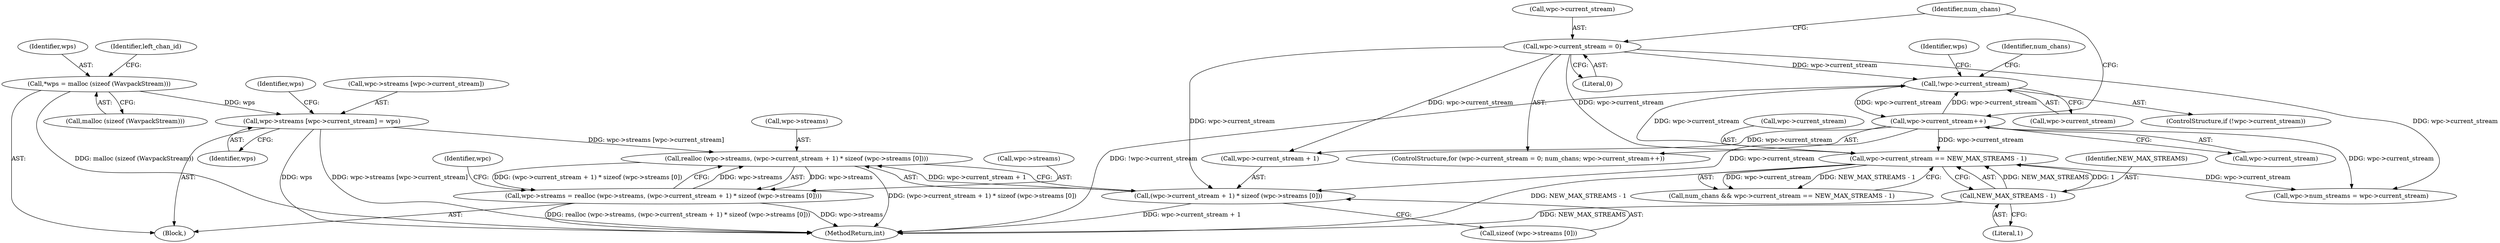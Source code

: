 digraph "0_WavPack_070ef6f138956d9ea9612e69586152339dbefe51@API" {
"1000714" [label="(Call,realloc (wpc->streams, (wpc->current_stream + 1) * sizeof (wpc->streams [0])))"];
"1000710" [label="(Call,wpc->streams = realloc (wpc->streams, (wpc->current_stream + 1) * sizeof (wpc->streams [0])))"];
"1000714" [label="(Call,realloc (wpc->streams, (wpc->current_stream + 1) * sizeof (wpc->streams [0])))"];
"1000730" [label="(Call,wpc->streams [wpc->current_stream] = wps)"];
"1000692" [label="(Call,*wps = malloc (sizeof (WavpackStream)))"];
"1000718" [label="(Call,(wpc->current_stream + 1) * sizeof (wpc->streams [0]))"];
"1000680" [label="(Call,wpc->current_stream = 0)"];
"1000686" [label="(Call,wpc->current_stream++)"];
"1000900" [label="(Call,!wpc->current_stream)"];
"1000845" [label="(Call,wpc->current_stream == NEW_MAX_STREAMS - 1)"];
"1000849" [label="(Call,NEW_MAX_STREAMS - 1)"];
"1000694" [label="(Call,malloc (sizeof (WavpackStream)))"];
"1000711" [label="(Call,wpc->streams)"];
"1000690" [label="(Block,)"];
"1000845" [label="(Call,wpc->current_stream == NEW_MAX_STREAMS - 1)"];
"1000686" [label="(Call,wpc->current_stream++)"];
"1000945" [label="(Call,wpc->num_streams = wpc->current_stream)"];
"1000846" [label="(Call,wpc->current_stream)"];
"1000692" [label="(Call,*wps = malloc (sizeof (WavpackStream)))"];
"1000718" [label="(Call,(wpc->current_stream + 1) * sizeof (wpc->streams [0]))"];
"1000715" [label="(Call,wpc->streams)"];
"1000851" [label="(Literal,1)"];
"1000741" [label="(Identifier,wps)"];
"1000850" [label="(Identifier,NEW_MAX_STREAMS)"];
"1000680" [label="(Call,wpc->current_stream = 0)"];
"1000900" [label="(Call,!wpc->current_stream)"];
"1000724" [label="(Call,sizeof (wpc->streams [0]))"];
"1000714" [label="(Call,realloc (wpc->streams, (wpc->current_stream + 1) * sizeof (wpc->streams [0])))"];
"1000733" [label="(Identifier,wpc)"];
"1000849" [label="(Call,NEW_MAX_STREAMS - 1)"];
"1000989" [label="(MethodReturn,int)"];
"1000719" [label="(Call,wpc->current_stream + 1)"];
"1000901" [label="(Call,wpc->current_stream)"];
"1000899" [label="(ControlStructure,if (!wpc->current_stream))"];
"1000843" [label="(Call,num_chans && wpc->current_stream == NEW_MAX_STREAMS - 1)"];
"1000913" [label="(Identifier,num_chans)"];
"1000730" [label="(Call,wpc->streams [wpc->current_stream] = wps)"];
"1000681" [label="(Call,wpc->current_stream)"];
"1000738" [label="(Identifier,wps)"];
"1000679" [label="(ControlStructure,for (wpc->current_stream = 0; num_chans; wpc->current_stream++))"];
"1000687" [label="(Call,wpc->current_stream)"];
"1000693" [label="(Identifier,wps)"];
"1000710" [label="(Call,wpc->streams = realloc (wpc->streams, (wpc->current_stream + 1) * sizeof (wpc->streams [0])))"];
"1000684" [label="(Literal,0)"];
"1000699" [label="(Identifier,left_chan_id)"];
"1000907" [label="(Identifier,wps)"];
"1000685" [label="(Identifier,num_chans)"];
"1000731" [label="(Call,wpc->streams [wpc->current_stream])"];
"1000714" -> "1000710"  [label="AST: "];
"1000714" -> "1000718"  [label="CFG: "];
"1000715" -> "1000714"  [label="AST: "];
"1000718" -> "1000714"  [label="AST: "];
"1000710" -> "1000714"  [label="CFG: "];
"1000714" -> "1000989"  [label="DDG: (wpc->current_stream + 1) * sizeof (wpc->streams [0])"];
"1000714" -> "1000710"  [label="DDG: wpc->streams"];
"1000714" -> "1000710"  [label="DDG: (wpc->current_stream + 1) * sizeof (wpc->streams [0])"];
"1000710" -> "1000714"  [label="DDG: wpc->streams"];
"1000730" -> "1000714"  [label="DDG: wpc->streams [wpc->current_stream]"];
"1000718" -> "1000714"  [label="DDG: wpc->current_stream + 1"];
"1000710" -> "1000690"  [label="AST: "];
"1000711" -> "1000710"  [label="AST: "];
"1000733" -> "1000710"  [label="CFG: "];
"1000710" -> "1000989"  [label="DDG: realloc (wpc->streams, (wpc->current_stream + 1) * sizeof (wpc->streams [0]))"];
"1000710" -> "1000989"  [label="DDG: wpc->streams"];
"1000730" -> "1000690"  [label="AST: "];
"1000730" -> "1000738"  [label="CFG: "];
"1000731" -> "1000730"  [label="AST: "];
"1000738" -> "1000730"  [label="AST: "];
"1000741" -> "1000730"  [label="CFG: "];
"1000730" -> "1000989"  [label="DDG: wps"];
"1000730" -> "1000989"  [label="DDG: wpc->streams [wpc->current_stream]"];
"1000692" -> "1000730"  [label="DDG: wps"];
"1000692" -> "1000690"  [label="AST: "];
"1000692" -> "1000694"  [label="CFG: "];
"1000693" -> "1000692"  [label="AST: "];
"1000694" -> "1000692"  [label="AST: "];
"1000699" -> "1000692"  [label="CFG: "];
"1000692" -> "1000989"  [label="DDG: malloc (sizeof (WavpackStream))"];
"1000718" -> "1000724"  [label="CFG: "];
"1000719" -> "1000718"  [label="AST: "];
"1000724" -> "1000718"  [label="AST: "];
"1000718" -> "1000989"  [label="DDG: wpc->current_stream + 1"];
"1000680" -> "1000718"  [label="DDG: wpc->current_stream"];
"1000686" -> "1000718"  [label="DDG: wpc->current_stream"];
"1000680" -> "1000679"  [label="AST: "];
"1000680" -> "1000684"  [label="CFG: "];
"1000681" -> "1000680"  [label="AST: "];
"1000684" -> "1000680"  [label="AST: "];
"1000685" -> "1000680"  [label="CFG: "];
"1000680" -> "1000719"  [label="DDG: wpc->current_stream"];
"1000680" -> "1000845"  [label="DDG: wpc->current_stream"];
"1000680" -> "1000900"  [label="DDG: wpc->current_stream"];
"1000680" -> "1000945"  [label="DDG: wpc->current_stream"];
"1000686" -> "1000679"  [label="AST: "];
"1000686" -> "1000687"  [label="CFG: "];
"1000687" -> "1000686"  [label="AST: "];
"1000685" -> "1000686"  [label="CFG: "];
"1000900" -> "1000686"  [label="DDG: wpc->current_stream"];
"1000686" -> "1000719"  [label="DDG: wpc->current_stream"];
"1000686" -> "1000845"  [label="DDG: wpc->current_stream"];
"1000686" -> "1000900"  [label="DDG: wpc->current_stream"];
"1000686" -> "1000945"  [label="DDG: wpc->current_stream"];
"1000900" -> "1000899"  [label="AST: "];
"1000900" -> "1000901"  [label="CFG: "];
"1000901" -> "1000900"  [label="AST: "];
"1000907" -> "1000900"  [label="CFG: "];
"1000913" -> "1000900"  [label="CFG: "];
"1000900" -> "1000989"  [label="DDG: !wpc->current_stream"];
"1000845" -> "1000900"  [label="DDG: wpc->current_stream"];
"1000845" -> "1000843"  [label="AST: "];
"1000845" -> "1000849"  [label="CFG: "];
"1000846" -> "1000845"  [label="AST: "];
"1000849" -> "1000845"  [label="AST: "];
"1000843" -> "1000845"  [label="CFG: "];
"1000845" -> "1000989"  [label="DDG: NEW_MAX_STREAMS - 1"];
"1000845" -> "1000843"  [label="DDG: wpc->current_stream"];
"1000845" -> "1000843"  [label="DDG: NEW_MAX_STREAMS - 1"];
"1000849" -> "1000845"  [label="DDG: NEW_MAX_STREAMS"];
"1000849" -> "1000845"  [label="DDG: 1"];
"1000845" -> "1000945"  [label="DDG: wpc->current_stream"];
"1000849" -> "1000851"  [label="CFG: "];
"1000850" -> "1000849"  [label="AST: "];
"1000851" -> "1000849"  [label="AST: "];
"1000849" -> "1000989"  [label="DDG: NEW_MAX_STREAMS"];
}
